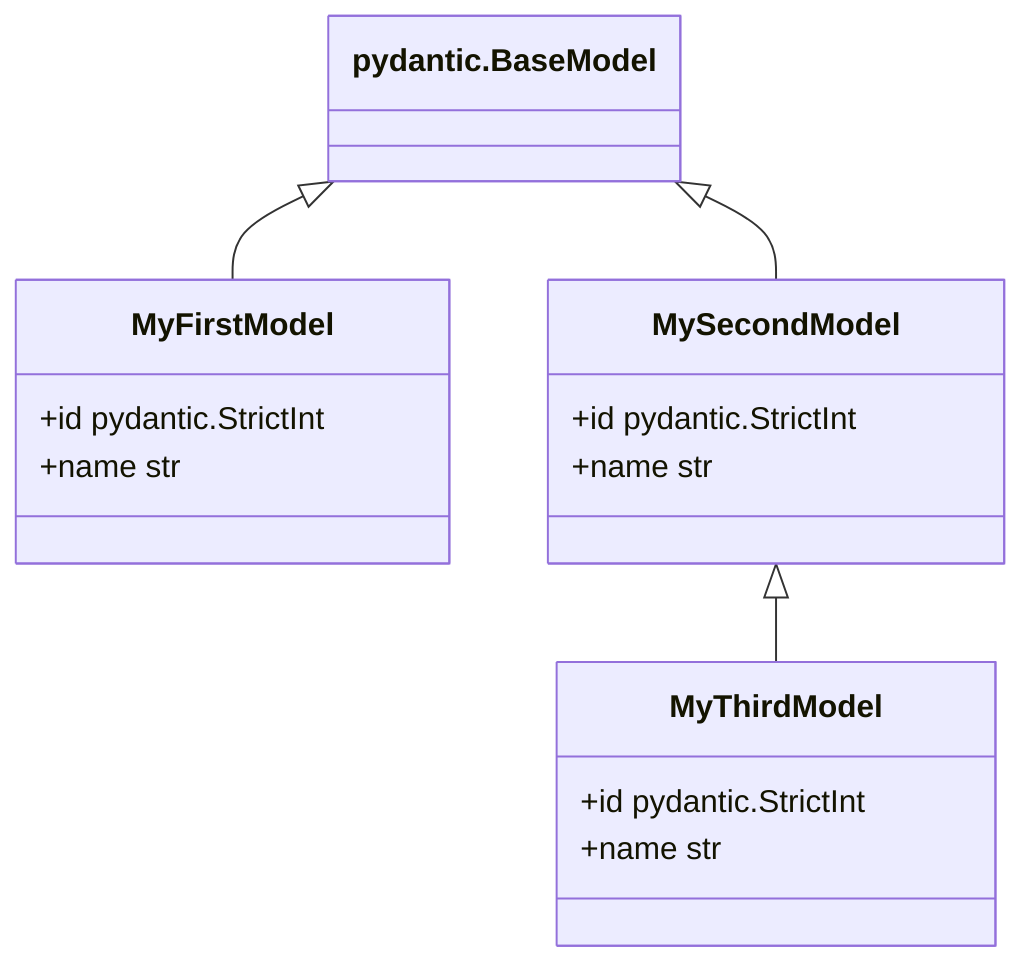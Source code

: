classDiagram
    class `pydantic.BaseModel`
    `pydantic.BaseModel` <|-- MyFirstModel
    class MyFirstModel{
        +id pydantic.StrictInt
        +name str
    }
    class `pydantic.BaseModel`
    `pydantic.BaseModel` <|-- MySecondModel
    class MySecondModel{
        +id pydantic.StrictInt
        +name str
    }
    MySecondModel <|-- MyThirdModel
    class `pydantic.BaseModel`
    class MyThirdModel{
        +id pydantic.StrictInt
        +name str
    }